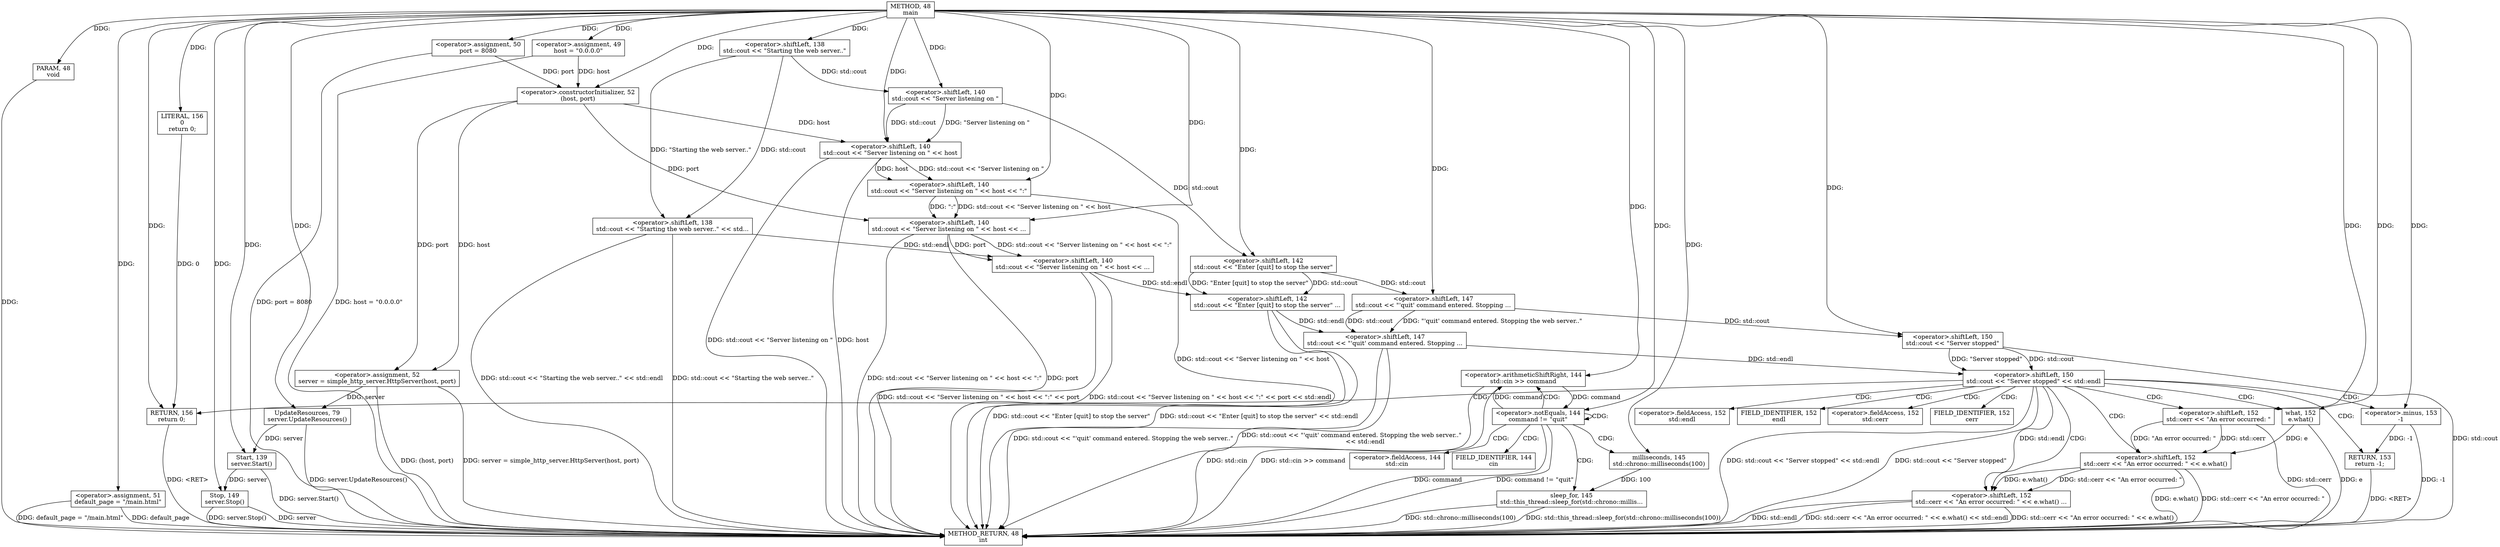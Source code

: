 digraph "main" {  
node [shape="rect"];  
"111669149724" [label = <METHOD, 48<BR/>main> ]
"128849018907" [label = <METHOD_RETURN, 48<BR/>int> ]
"115964117034" [label = <PARAM, 48<BR/>void> ]
"30064771603" [label = <&lt;operator&gt;.assignment, 49<BR/>host = &quot;0.0.0.0&quot;> ]
"30064771604" [label = <&lt;operator&gt;.assignment, 50<BR/>port = 8080> ]
"30064771605" [label = <&lt;operator&gt;.assignment, 51<BR/>default_page = &quot;/main.html&quot;> ]
"30064771606" [label = <&lt;operator&gt;.assignment, 52<BR/>server = simple_http_server.HttpServer(host, port)> ]
"30064771608" [label = <UpdateResources, 79<BR/>server.UpdateResources()> ]
"146028888117" [label = <RETURN, 156<BR/>return 0;> ]
"90194313346" [label = <LITERAL, 156<BR/>0<BR/>return 0;> ]
"30064771607" [label = <&lt;operator&gt;.constructorInitializer, 52<BR/>(host, port)> ]
"30064771609" [label = <&lt;operator&gt;.shiftLeft, 138<BR/>std::cout &lt;&lt; &quot;Starting the web server..&quot; &lt;&lt; std...> ]
"30064771613" [label = <Start, 139<BR/>server.Start()> ]
"30064771614" [label = <&lt;operator&gt;.shiftLeft, 140<BR/>std::cout &lt;&lt; &quot;Server listening on &quot; &lt;&lt; host &lt;&lt; ...> ]
"30064771621" [label = <&lt;operator&gt;.shiftLeft, 142<BR/>std::cout &lt;&lt; &quot;Enter [quit] to stop the server&quot; ...> ]
"30064771630" [label = <&lt;operator&gt;.shiftLeft, 147<BR/>std::cout &lt;&lt; &quot;'quit' command entered. Stopping ...> ]
"30064771634" [label = <Stop, 149<BR/>server.Stop()> ]
"30064771635" [label = <&lt;operator&gt;.shiftLeft, 150<BR/>std::cout &lt;&lt; &quot;Server stopped&quot; &lt;&lt; std::endl> ]
"30064771639" [label = <&lt;operator&gt;.shiftLeft, 152<BR/>std::cerr &lt;&lt; &quot;An error occurred: &quot; &lt;&lt; e.what() ...> ]
"146028888116" [label = <RETURN, 153<BR/>return -1;> ]
"30064771610" [label = <&lt;operator&gt;.shiftLeft, 138<BR/>std::cout &lt;&lt; &quot;Starting the web server..&quot;> ]
"30064771615" [label = <&lt;operator&gt;.shiftLeft, 140<BR/>std::cout &lt;&lt; &quot;Server listening on &quot; &lt;&lt; host &lt;&lt; ...> ]
"30064771622" [label = <&lt;operator&gt;.shiftLeft, 142<BR/>std::cout &lt;&lt; &quot;Enter [quit] to stop the server&quot;> ]
"30064771625" [label = <&lt;operator&gt;.arithmeticShiftRight, 144<BR/>std::cin &gt;&gt; command> ]
"30064771627" [label = <&lt;operator&gt;.notEquals, 144<BR/>command != &quot;quit&quot;> ]
"30064771628" [label = <sleep_for, 145<BR/>std::this_thread::sleep_for(std::chrono::millis...> ]
"30064771631" [label = <&lt;operator&gt;.shiftLeft, 147<BR/>std::cout &lt;&lt; &quot;'quit' command entered. Stopping ...> ]
"30064771636" [label = <&lt;operator&gt;.shiftLeft, 150<BR/>std::cout &lt;&lt; &quot;Server stopped&quot;> ]
"30064771645" [label = <&lt;operator&gt;.minus, 153<BR/>-1> ]
"30064771616" [label = <&lt;operator&gt;.shiftLeft, 140<BR/>std::cout &lt;&lt; &quot;Server listening on &quot; &lt;&lt; host &lt;&lt; &quot;:&quot;> ]
"30064771640" [label = <&lt;operator&gt;.shiftLeft, 152<BR/>std::cerr &lt;&lt; &quot;An error occurred: &quot; &lt;&lt; e.what()> ]
"30064771617" [label = <&lt;operator&gt;.shiftLeft, 140<BR/>std::cout &lt;&lt; &quot;Server listening on &quot; &lt;&lt; host> ]
"30064771629" [label = <milliseconds, 145<BR/>std::chrono::milliseconds(100)> ]
"30064771641" [label = <&lt;operator&gt;.shiftLeft, 152<BR/>std::cerr &lt;&lt; &quot;An error occurred: &quot;> ]
"30064771643" [label = <what, 152<BR/>e.what()> ]
"30064771618" [label = <&lt;operator&gt;.shiftLeft, 140<BR/>std::cout &lt;&lt; &quot;Server listening on &quot;> ]
"30064771644" [label = <&lt;operator&gt;.fieldAccess, 152<BR/>std::endl> ]
"30064771626" [label = <&lt;operator&gt;.fieldAccess, 144<BR/>std::cin> ]
"55834574993" [label = <FIELD_IDENTIFIER, 152<BR/>endl> ]
"55834574987" [label = <FIELD_IDENTIFIER, 144<BR/>cin> ]
"30064771642" [label = <&lt;operator&gt;.fieldAccess, 152<BR/>std::cerr> ]
"55834574992" [label = <FIELD_IDENTIFIER, 152<BR/>cerr> ]
  "146028888117" -> "128849018907"  [ label = "DDG: &lt;RET&gt;"] 
  "146028888116" -> "128849018907"  [ label = "DDG: &lt;RET&gt;"] 
  "115964117034" -> "128849018907"  [ label = "DDG: "] 
  "30064771603" -> "128849018907"  [ label = "DDG: host = &quot;0.0.0.0&quot;"] 
  "30064771604" -> "128849018907"  [ label = "DDG: port = 8080"] 
  "30064771605" -> "128849018907"  [ label = "DDG: default_page"] 
  "30064771605" -> "128849018907"  [ label = "DDG: default_page = &quot;/main.html&quot;"] 
  "30064771606" -> "128849018907"  [ label = "DDG: (host, port)"] 
  "30064771606" -> "128849018907"  [ label = "DDG: server = simple_http_server.HttpServer(host, port)"] 
  "30064771608" -> "128849018907"  [ label = "DDG: server.UpdateResources()"] 
  "30064771609" -> "128849018907"  [ label = "DDG: std::cout &lt;&lt; &quot;Starting the web server..&quot;"] 
  "30064771609" -> "128849018907"  [ label = "DDG: std::cout &lt;&lt; &quot;Starting the web server..&quot; &lt;&lt; std::endl"] 
  "30064771613" -> "128849018907"  [ label = "DDG: server.Start()"] 
  "30064771617" -> "128849018907"  [ label = "DDG: std::cout &lt;&lt; &quot;Server listening on &quot;"] 
  "30064771617" -> "128849018907"  [ label = "DDG: host"] 
  "30064771616" -> "128849018907"  [ label = "DDG: std::cout &lt;&lt; &quot;Server listening on &quot; &lt;&lt; host"] 
  "30064771615" -> "128849018907"  [ label = "DDG: std::cout &lt;&lt; &quot;Server listening on &quot; &lt;&lt; host &lt;&lt; &quot;:&quot;"] 
  "30064771615" -> "128849018907"  [ label = "DDG: port"] 
  "30064771614" -> "128849018907"  [ label = "DDG: std::cout &lt;&lt; &quot;Server listening on &quot; &lt;&lt; host &lt;&lt; &quot;:&quot; &lt;&lt; port"] 
  "30064771614" -> "128849018907"  [ label = "DDG: std::cout &lt;&lt; &quot;Server listening on &quot; &lt;&lt; host &lt;&lt; &quot;:&quot; &lt;&lt; port &lt;&lt; std::endl"] 
  "30064771621" -> "128849018907"  [ label = "DDG: std::cout &lt;&lt; &quot;Enter [quit] to stop the server&quot;"] 
  "30064771621" -> "128849018907"  [ label = "DDG: std::cout &lt;&lt; &quot;Enter [quit] to stop the server&quot; &lt;&lt; std::endl"] 
  "30064771625" -> "128849018907"  [ label = "DDG: std::cin"] 
  "30064771625" -> "128849018907"  [ label = "DDG: std::cin &gt;&gt; command"] 
  "30064771627" -> "128849018907"  [ label = "DDG: command"] 
  "30064771627" -> "128849018907"  [ label = "DDG: command != &quot;quit&quot;"] 
  "30064771630" -> "128849018907"  [ label = "DDG: std::cout &lt;&lt; &quot;'quit' command entered. Stopping the web server..&quot;"] 
  "30064771630" -> "128849018907"  [ label = "DDG: std::cout &lt;&lt; &quot;'quit' command entered. Stopping the web server..&quot;
              &lt;&lt; std::endl"] 
  "30064771634" -> "128849018907"  [ label = "DDG: server"] 
  "30064771634" -> "128849018907"  [ label = "DDG: server.Stop()"] 
  "30064771636" -> "128849018907"  [ label = "DDG: std::cout"] 
  "30064771635" -> "128849018907"  [ label = "DDG: std::cout &lt;&lt; &quot;Server stopped&quot;"] 
  "30064771635" -> "128849018907"  [ label = "DDG: std::cout &lt;&lt; &quot;Server stopped&quot; &lt;&lt; std::endl"] 
  "30064771641" -> "128849018907"  [ label = "DDG: std::cerr"] 
  "30064771640" -> "128849018907"  [ label = "DDG: std::cerr &lt;&lt; &quot;An error occurred: &quot;"] 
  "30064771640" -> "128849018907"  [ label = "DDG: e.what()"] 
  "30064771639" -> "128849018907"  [ label = "DDG: std::cerr &lt;&lt; &quot;An error occurred: &quot; &lt;&lt; e.what()"] 
  "30064771639" -> "128849018907"  [ label = "DDG: std::endl"] 
  "30064771639" -> "128849018907"  [ label = "DDG: std::cerr &lt;&lt; &quot;An error occurred: &quot; &lt;&lt; e.what() &lt;&lt; std::endl"] 
  "30064771645" -> "128849018907"  [ label = "DDG: -1"] 
  "30064771628" -> "128849018907"  [ label = "DDG: std::chrono::milliseconds(100)"] 
  "30064771628" -> "128849018907"  [ label = "DDG: std::this_thread::sleep_for(std::chrono::milliseconds(100))"] 
  "30064771643" -> "128849018907"  [ label = "DDG: e"] 
  "111669149724" -> "115964117034"  [ label = "DDG: "] 
  "111669149724" -> "30064771603"  [ label = "DDG: "] 
  "111669149724" -> "30064771604"  [ label = "DDG: "] 
  "111669149724" -> "30064771605"  [ label = "DDG: "] 
  "30064771607" -> "30064771606"  [ label = "DDG: host"] 
  "30064771607" -> "30064771606"  [ label = "DDG: port"] 
  "90194313346" -> "146028888117"  [ label = "DDG: 0"] 
  "111669149724" -> "146028888117"  [ label = "DDG: "] 
  "30064771606" -> "30064771608"  [ label = "DDG: server"] 
  "111669149724" -> "30064771608"  [ label = "DDG: "] 
  "111669149724" -> "90194313346"  [ label = "DDG: "] 
  "30064771603" -> "30064771607"  [ label = "DDG: host"] 
  "111669149724" -> "30064771607"  [ label = "DDG: "] 
  "30064771604" -> "30064771607"  [ label = "DDG: port"] 
  "30064771610" -> "30064771609"  [ label = "DDG: std::cout"] 
  "30064771610" -> "30064771609"  [ label = "DDG: &quot;Starting the web server..&quot;"] 
  "30064771608" -> "30064771613"  [ label = "DDG: server"] 
  "111669149724" -> "30064771613"  [ label = "DDG: "] 
  "30064771615" -> "30064771614"  [ label = "DDG: std::cout &lt;&lt; &quot;Server listening on &quot; &lt;&lt; host &lt;&lt; &quot;:&quot;"] 
  "30064771615" -> "30064771614"  [ label = "DDG: port"] 
  "30064771609" -> "30064771614"  [ label = "DDG: std::endl"] 
  "30064771622" -> "30064771621"  [ label = "DDG: std::cout"] 
  "30064771622" -> "30064771621"  [ label = "DDG: &quot;Enter [quit] to stop the server&quot;"] 
  "30064771614" -> "30064771621"  [ label = "DDG: std::endl"] 
  "30064771631" -> "30064771630"  [ label = "DDG: std::cout"] 
  "30064771631" -> "30064771630"  [ label = "DDG: &quot;'quit' command entered. Stopping the web server..&quot;"] 
  "30064771621" -> "30064771630"  [ label = "DDG: std::endl"] 
  "30064771613" -> "30064771634"  [ label = "DDG: server"] 
  "111669149724" -> "30064771634"  [ label = "DDG: "] 
  "30064771636" -> "30064771635"  [ label = "DDG: std::cout"] 
  "30064771636" -> "30064771635"  [ label = "DDG: &quot;Server stopped&quot;"] 
  "30064771630" -> "30064771635"  [ label = "DDG: std::endl"] 
  "30064771645" -> "146028888116"  [ label = "DDG: -1"] 
  "111669149724" -> "30064771610"  [ label = "DDG: "] 
  "30064771616" -> "30064771615"  [ label = "DDG: std::cout &lt;&lt; &quot;Server listening on &quot; &lt;&lt; host"] 
  "30064771616" -> "30064771615"  [ label = "DDG: &quot;:&quot;"] 
  "30064771607" -> "30064771615"  [ label = "DDG: port"] 
  "111669149724" -> "30064771615"  [ label = "DDG: "] 
  "30064771618" -> "30064771622"  [ label = "DDG: std::cout"] 
  "111669149724" -> "30064771622"  [ label = "DDG: "] 
  "30064771622" -> "30064771631"  [ label = "DDG: std::cout"] 
  "111669149724" -> "30064771631"  [ label = "DDG: "] 
  "30064771631" -> "30064771636"  [ label = "DDG: std::cout"] 
  "111669149724" -> "30064771636"  [ label = "DDG: "] 
  "30064771640" -> "30064771639"  [ label = "DDG: std::cerr &lt;&lt; &quot;An error occurred: &quot;"] 
  "30064771640" -> "30064771639"  [ label = "DDG: e.what()"] 
  "30064771635" -> "30064771639"  [ label = "DDG: std::endl"] 
  "30064771617" -> "30064771616"  [ label = "DDG: std::cout &lt;&lt; &quot;Server listening on &quot;"] 
  "30064771617" -> "30064771616"  [ label = "DDG: host"] 
  "111669149724" -> "30064771616"  [ label = "DDG: "] 
  "30064771627" -> "30064771625"  [ label = "DDG: command"] 
  "111669149724" -> "30064771625"  [ label = "DDG: "] 
  "30064771625" -> "30064771627"  [ label = "DDG: command"] 
  "111669149724" -> "30064771627"  [ label = "DDG: "] 
  "30064771629" -> "30064771628"  [ label = "DDG: 100"] 
  "30064771641" -> "30064771640"  [ label = "DDG: std::cerr"] 
  "30064771641" -> "30064771640"  [ label = "DDG: &quot;An error occurred: &quot;"] 
  "30064771643" -> "30064771640"  [ label = "DDG: e"] 
  "111669149724" -> "30064771645"  [ label = "DDG: "] 
  "30064771618" -> "30064771617"  [ label = "DDG: std::cout"] 
  "30064771618" -> "30064771617"  [ label = "DDG: &quot;Server listening on &quot;"] 
  "30064771607" -> "30064771617"  [ label = "DDG: host"] 
  "111669149724" -> "30064771617"  [ label = "DDG: "] 
  "111669149724" -> "30064771629"  [ label = "DDG: "] 
  "111669149724" -> "30064771641"  [ label = "DDG: "] 
  "111669149724" -> "30064771643"  [ label = "DDG: "] 
  "30064771610" -> "30064771618"  [ label = "DDG: std::cout"] 
  "111669149724" -> "30064771618"  [ label = "DDG: "] 
  "30064771635" -> "55834574993"  [ label = "CDG: "] 
  "30064771635" -> "55834574992"  [ label = "CDG: "] 
  "30064771635" -> "146028888116"  [ label = "CDG: "] 
  "30064771635" -> "30064771641"  [ label = "CDG: "] 
  "30064771635" -> "30064771640"  [ label = "CDG: "] 
  "30064771635" -> "30064771639"  [ label = "CDG: "] 
  "30064771635" -> "30064771645"  [ label = "CDG: "] 
  "30064771635" -> "30064771644"  [ label = "CDG: "] 
  "30064771635" -> "30064771643"  [ label = "CDG: "] 
  "30064771635" -> "146028888117"  [ label = "CDG: "] 
  "30064771635" -> "30064771642"  [ label = "CDG: "] 
  "30064771627" -> "55834574987"  [ label = "CDG: "] 
  "30064771627" -> "30064771625"  [ label = "CDG: "] 
  "30064771627" -> "30064771629"  [ label = "CDG: "] 
  "30064771627" -> "30064771628"  [ label = "CDG: "] 
  "30064771627" -> "30064771627"  [ label = "CDG: "] 
  "30064771627" -> "30064771626"  [ label = "CDG: "] 
}
